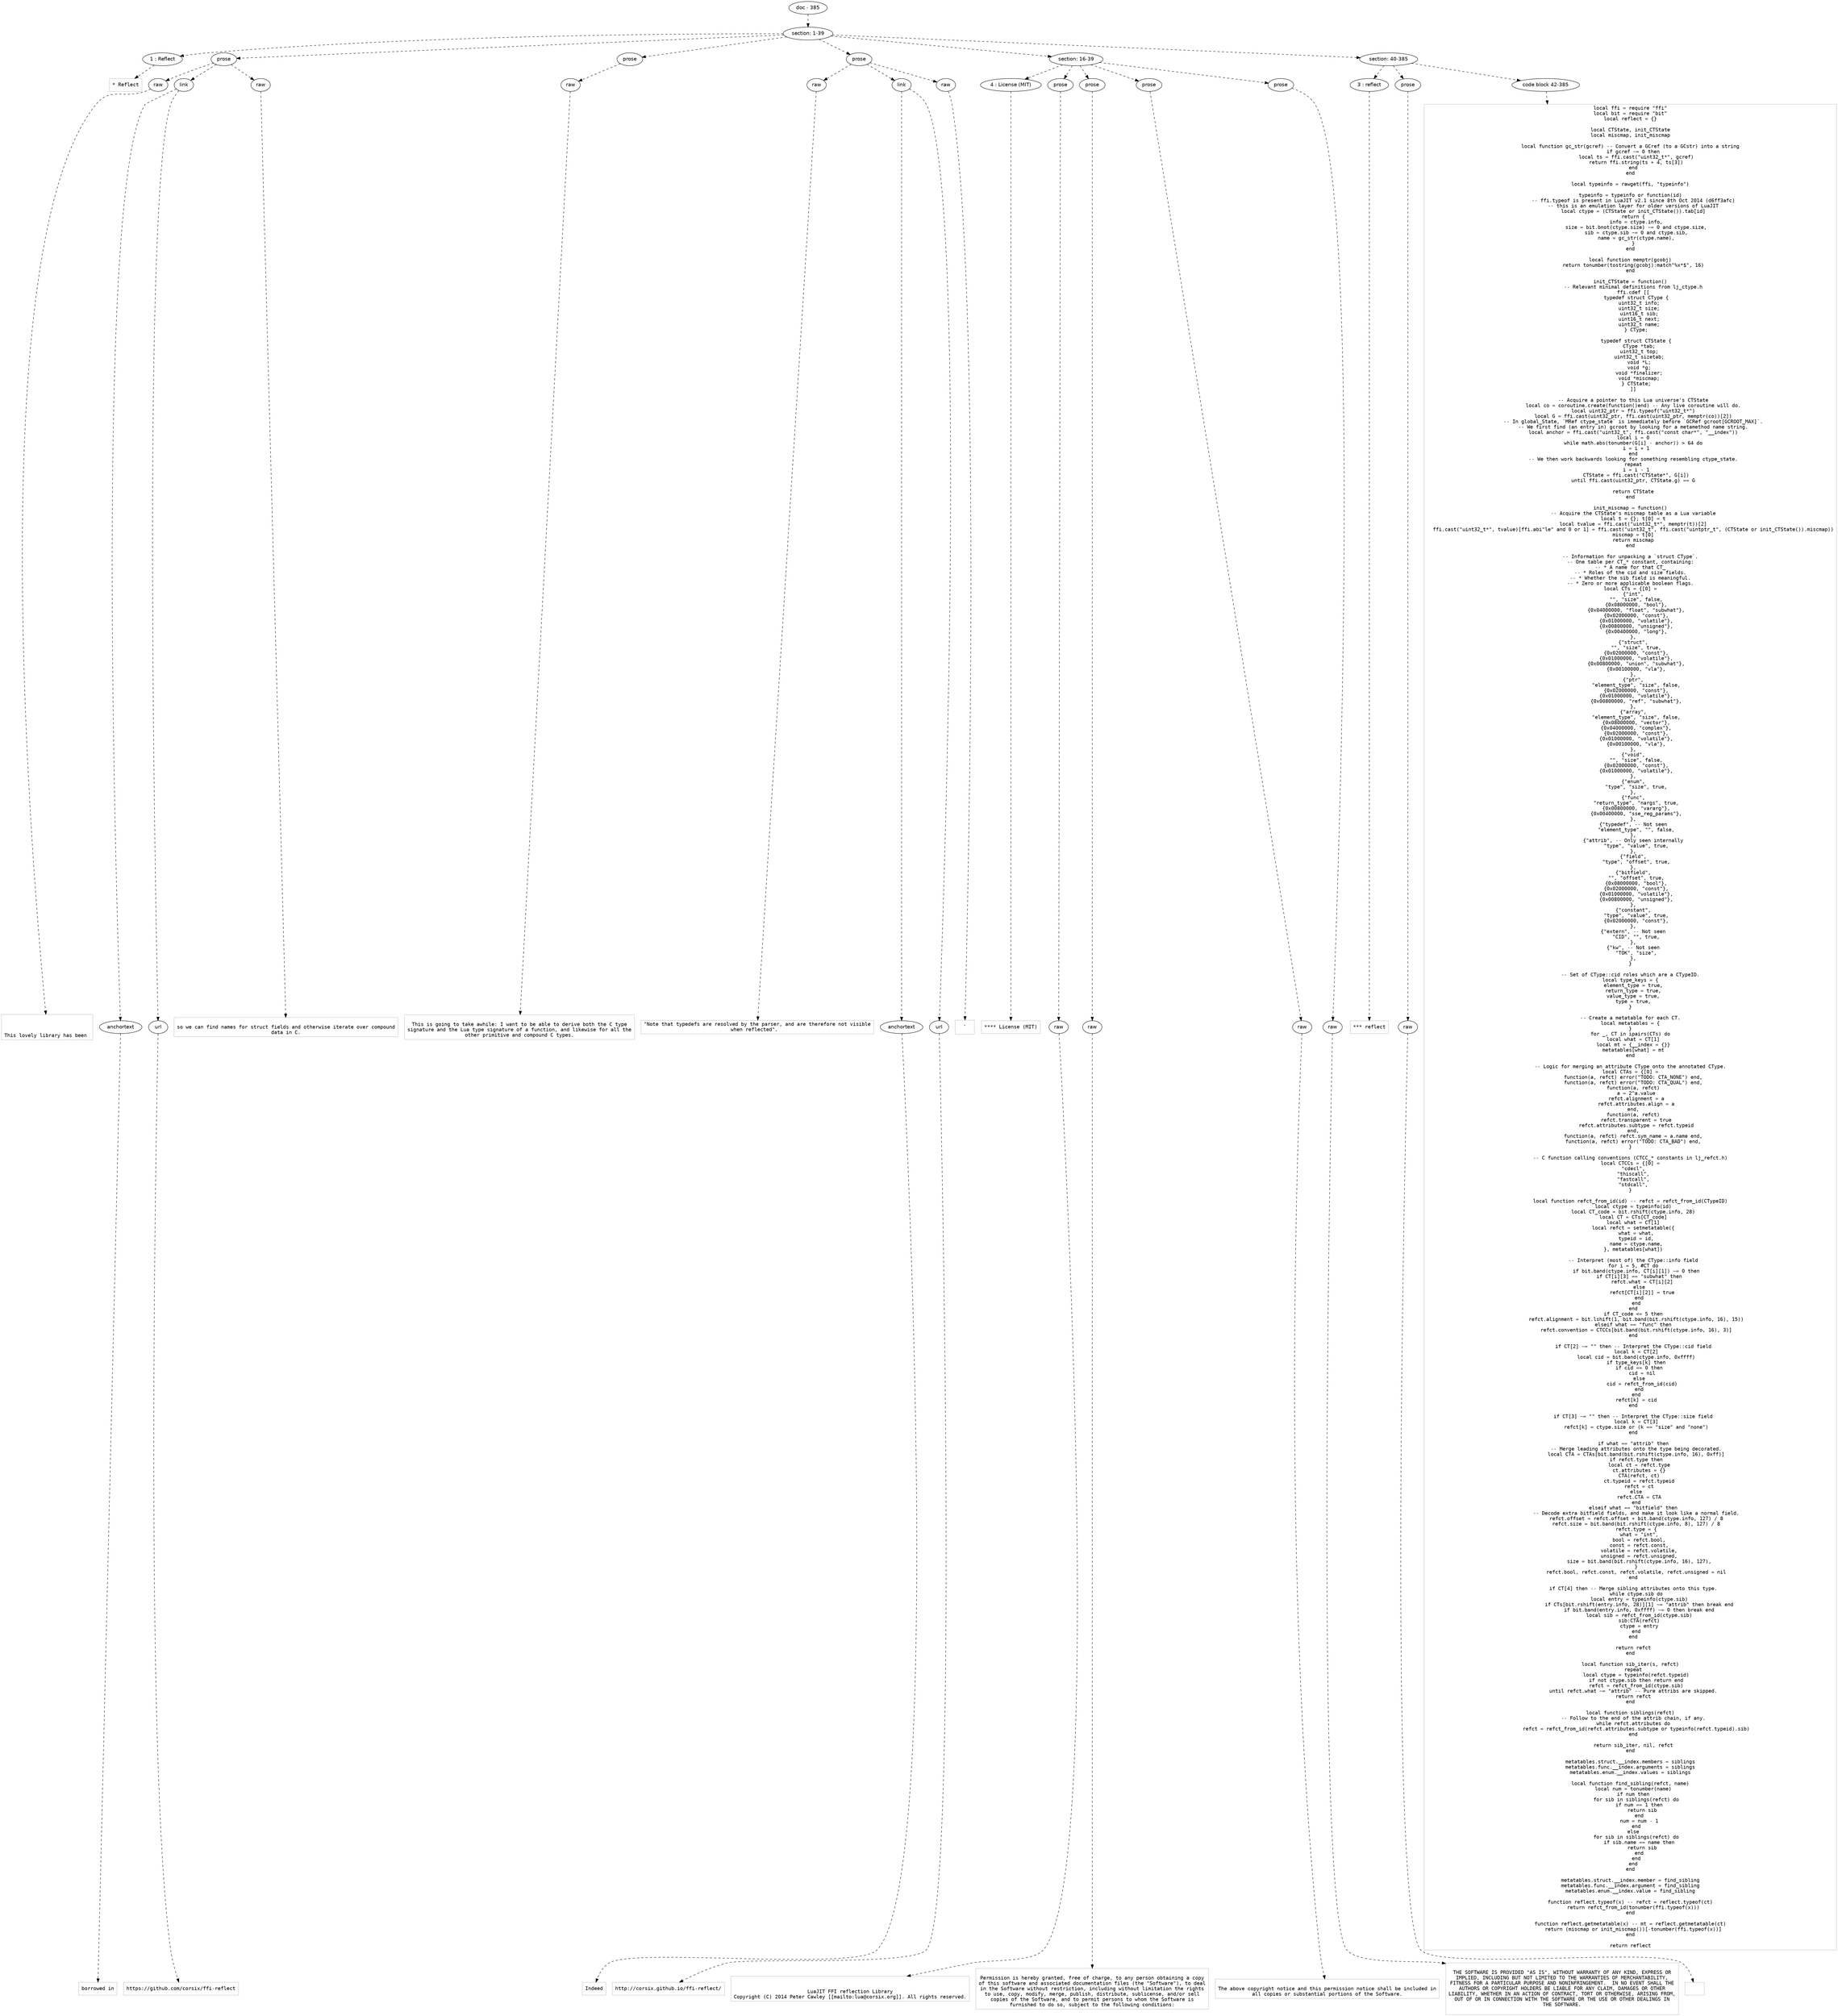 digraph lpegNode {

node [fontname=Helvetica]
edge [style=dashed]

doc_0 [label="doc - 385"]


doc_0 -> { section_1}
{rank=same; section_1}

section_1 [label="section: 1-39"]


// END RANK doc_0

section_1 -> { header_2 prose_3 prose_4 prose_5 section_6 section_7}
{rank=same; header_2 prose_3 prose_4 prose_5 section_6 section_7}

header_2 [label="1 : Reflect"]

prose_3 [label="prose"]

prose_4 [label="prose"]

prose_5 [label="prose"]

section_6 [label="section: 16-39"]

section_7 [label="section: 40-385"]


// END RANK section_1

header_2 -> leaf_8
leaf_8  [color=Gray,shape=rectangle,fontname=Inconsolata,label="* Reflect"]
// END RANK header_2

prose_3 -> { raw_9 link_10 raw_11}
{rank=same; raw_9 link_10 raw_11}

raw_9 [label="raw"]

link_10 [label="link"]

raw_11 [label="raw"]


// END RANK prose_3

raw_9 -> leaf_12
leaf_12  [color=Gray,shape=rectangle,fontname=Inconsolata,label="


This lovely library has been "]
// END RANK raw_9

link_10 -> { anchortext_13 url_14}
{rank=same; anchortext_13 url_14}

anchortext_13 [label="anchortext"]

url_14 [label="url"]


// END RANK link_10

anchortext_13 -> leaf_15
leaf_15  [color=Gray,shape=rectangle,fontname=Inconsolata,label="borrowed in"]
// END RANK anchortext_13

url_14 -> leaf_16
leaf_16  [color=Gray,shape=rectangle,fontname=Inconsolata,label="https://github.com/corsix/ffi-reflect"]
// END RANK url_14

raw_11 -> leaf_17
leaf_17  [color=Gray,shape=rectangle,fontname=Inconsolata,label="
so we can find names for struct fields and otherwise iterate over compound
data in C.
"]
// END RANK raw_11

prose_4 -> { raw_18}
{rank=same; raw_18}

raw_18 [label="raw"]


// END RANK prose_4

raw_18 -> leaf_19
leaf_19  [color=Gray,shape=rectangle,fontname=Inconsolata,label="
This is going to take awhile: I want to be able to derive both the C type
signature and the Lua type signature of a function, and likewise for all the
other primitive and compound C types.
"]
// END RANK raw_18

prose_5 -> { raw_20 link_21 raw_22}
{rank=same; raw_20 link_21 raw_22}

raw_20 [label="raw"]

link_21 [label="link"]

raw_22 [label="raw"]


// END RANK prose_5

raw_20 -> leaf_23
leaf_23  [color=Gray,shape=rectangle,fontname=Inconsolata,label="
\"Note that typedefs are resolved by the parser, and are therefore not visible
when reflected\".  "]
// END RANK raw_20

link_21 -> { anchortext_24 url_25}
{rank=same; anchortext_24 url_25}

anchortext_24 [label="anchortext"]

url_25 [label="url"]


// END RANK link_21

anchortext_24 -> leaf_26
leaf_26  [color=Gray,shape=rectangle,fontname=Inconsolata,label="Indeed"]
// END RANK anchortext_24

url_25 -> leaf_27
leaf_27  [color=Gray,shape=rectangle,fontname=Inconsolata,label="http://corsix.github.io/ffi-reflect/"]
// END RANK url_25

raw_22 -> leaf_28
leaf_28  [color=Gray,shape=rectangle,fontname=Inconsolata,label=".

"]
// END RANK raw_22

section_6 -> { header_29 prose_30 prose_31 prose_32 prose_33}
{rank=same; header_29 prose_30 prose_31 prose_32 prose_33}

header_29 [label="4 : License (MIT)"]

prose_30 [label="prose"]

prose_31 [label="prose"]

prose_32 [label="prose"]

prose_33 [label="prose"]


// END RANK section_6

header_29 -> leaf_34
leaf_34  [color=Gray,shape=rectangle,fontname=Inconsolata,label="**** License (MIT)"]
// END RANK header_29

prose_30 -> { raw_35}
{rank=same; raw_35}

raw_35 [label="raw"]


// END RANK prose_30

raw_35 -> leaf_36
leaf_36  [color=Gray,shape=rectangle,fontname=Inconsolata,label="

LuaJIT FFI reflection Library
Copyright (C) 2014 Peter Cawley [[mailto:lua@corsix.org]]. All rights reserved.
"]
// END RANK raw_35

prose_31 -> { raw_37}
{rank=same; raw_37}

raw_37 [label="raw"]


// END RANK prose_31

raw_37 -> leaf_38
leaf_38  [color=Gray,shape=rectangle,fontname=Inconsolata,label="
Permission is hereby granted, free of charge, to any person obtaining a copy
of this software and associated documentation files (the \"Software\"), to deal
in the Software without restriction, including without limitation the rights
to use, copy, modify, merge, publish, distribute, sublicense, and/or sell
copies of the Software, and to permit persons to whom the Software is
furnished to do so, subject to the following conditions:
"]
// END RANK raw_37

prose_32 -> { raw_39}
{rank=same; raw_39}

raw_39 [label="raw"]


// END RANK prose_32

raw_39 -> leaf_40
leaf_40  [color=Gray,shape=rectangle,fontname=Inconsolata,label="
The above copyright notice and this permission notice shall be included in
all copies or substantial portions of the Software.
"]
// END RANK raw_39

prose_33 -> { raw_41}
{rank=same; raw_41}

raw_41 [label="raw"]


// END RANK prose_33

raw_41 -> leaf_42
leaf_42  [color=Gray,shape=rectangle,fontname=Inconsolata,label="
THE SOFTWARE IS PROVIDED \"AS IS\", WITHOUT WARRANTY OF ANY KIND, EXPRESS OR
IMPLIED, INCLUDING BUT NOT LIMITED TO THE WARRANTIES OF MERCHANTABILITY,
FITNESS FOR A PARTICULAR PURPOSE AND NONINFRINGEMENT.  IN NO EVENT SHALL THE
AUTHORS OR COPYRIGHT HOLDERS BE LIABLE FOR ANY CLAIM, DAMAGES OR OTHER
LIABILITY, WHETHER IN AN ACTION OF CONTRACT, TORT OR OTHERWISE, ARISING FROM,
OUT OF OR IN CONNECTION WITH THE SOFTWARE OR THE USE OR OTHER DEALINGS IN
THE SOFTWARE.

"]
// END RANK raw_41

section_7 -> { header_43 prose_44 codeblock_45}
{rank=same; header_43 prose_44 codeblock_45}

header_43 [label="3 : reflect"]

prose_44 [label="prose"]

codeblock_45 [label="code block 42-385"]


// END RANK section_7

header_43 -> leaf_46
leaf_46  [color=Gray,shape=rectangle,fontname=Inconsolata,label="*** reflect"]
// END RANK header_43

prose_44 -> { raw_47}
{rank=same; raw_47}

raw_47 [label="raw"]


// END RANK prose_44

raw_47 -> leaf_48
leaf_48  [color=Gray,shape=rectangle,fontname=Inconsolata,label="
"]
// END RANK raw_47

codeblock_45 -> leaf_49
leaf_49  [color=Gray,shape=rectangle,fontname=Inconsolata,label="local ffi = require \"ffi\"
local bit = require \"bit\"
local reflect = {}

local CTState, init_CTState
local miscmap, init_miscmap

local function gc_str(gcref) -- Convert a GCref (to a GCstr) into a string
  if gcref ~= 0 then
    local ts = ffi.cast(\"uint32_t*\", gcref)
    return ffi.string(ts + 4, ts[3])
  end
end

local typeinfo = rawget(ffi, \"typeinfo\")

typeinfo = typeinfo or function(id)
  -- ffi.typeof is present in LuaJIT v2.1 since 8th Oct 2014 (d6ff3afc)
  -- this is an emulation layer for older versions of LuaJIT
  local ctype = (CTState or init_CTState()).tab[id]
  return {
    info = ctype.info,
    size = bit.bnot(ctype.size) ~= 0 and ctype.size,
    sib = ctype.sib ~= 0 and ctype.sib,
    name = gc_str(ctype.name),
  }
end

local function memptr(gcobj)
  return tonumber(tostring(gcobj):match\"%x*$\", 16)
end

init_CTState = function()
  -- Relevant minimal definitions from lj_ctype.h
  ffi.cdef [[
    typedef struct CType {
      uint32_t info;
      uint32_t size;
      uint16_t sib;
      uint16_t next;
      uint32_t name;
    } CType;

    typedef struct CTState {
      CType *tab;
      uint32_t top;
      uint32_t sizetab;
      void *L;
      void *g;
      void *finalizer;
      void *miscmap;
    } CTState;
  ]]

  -- Acquire a pointer to this Lua universe's CTState
  local co = coroutine.create(function()end) -- Any live coroutine will do.
  local uint32_ptr = ffi.typeof(\"uint32_t*\")
  local G = ffi.cast(uint32_ptr, ffi.cast(uint32_ptr, memptr(co))[2])
  -- In global_State, `MRef ctype_state` is immediately before `GCRef gcroot[GCROOT_MAX]`.
  -- We first find (an entry in) gcroot by looking for a metamethod name string.
  local anchor = ffi.cast(\"uint32_t\", ffi.cast(\"const char*\", \"__index\"))
  local i = 0
  while math.abs(tonumber(G[i] - anchor)) > 64 do
    i = i + 1
  end
  -- We then work backwards looking for something resembling ctype_state.
  repeat
    i = i - 1
    CTState = ffi.cast(\"CTState*\", G[i])
  until ffi.cast(uint32_ptr, CTState.g) == G

  return CTState
end

init_miscmap = function()
  -- Acquire the CTState's miscmap table as a Lua variable
  local t = {}; t[0] = t
  local tvalue = ffi.cast(\"uint32_t*\", memptr(t))[2]
  ffi.cast(\"uint32_t*\", tvalue)[ffi.abi\"le\" and 0 or 1] = ffi.cast(\"uint32_t\", ffi.cast(\"uintptr_t\", (CTState or init_CTState()).miscmap))
  miscmap = t[0]
  return miscmap
end

-- Information for unpacking a `struct CType`.
-- One table per CT_* constant, containing:
-- * A name for that CT_
-- * Roles of the cid and size fields.
-- * Whether the sib field is meaningful.
-- * Zero or more applicable boolean flags.
local CTs = {[0] =
  {\"int\",
    \"\", \"size\", false,
    {0x08000000, \"bool\"},
    {0x04000000, \"float\", \"subwhat\"},
    {0x02000000, \"const\"},
    {0x01000000, \"volatile\"},
    {0x00800000, \"unsigned\"},
    {0x00400000, \"long\"},
  },
  {\"struct\",
    \"\", \"size\", true,
    {0x02000000, \"const\"},
    {0x01000000, \"volatile\"},
    {0x00800000, \"union\", \"subwhat\"},
    {0x00100000, \"vla\"},
  },
  {\"ptr\",
    \"element_type\", \"size\", false,
    {0x02000000, \"const\"},
    {0x01000000, \"volatile\"},
    {0x00800000, \"ref\", \"subwhat\"},
  },
  {\"array\",
    \"element_type\", \"size\", false,
    {0x08000000, \"vector\"},
    {0x04000000, \"complex\"},
    {0x02000000, \"const\"},
    {0x01000000, \"volatile\"},
    {0x00100000, \"vla\"},
  },
  {\"void\",
    \"\", \"size\", false,
    {0x02000000, \"const\"},
    {0x01000000, \"volatile\"},
  },
  {\"enum\",
    \"type\", \"size\", true,
  },
  {\"func\",
    \"return_type\", \"nargs\", true,
    {0x00800000, \"vararg\"},
    {0x00400000, \"sse_reg_params\"},
  },
  {\"typedef\", -- Not seen
    \"element_type\", \"\", false,
  },
  {\"attrib\", -- Only seen internally
    \"type\", \"value\", true,
  },
  {\"field\",
    \"type\", \"offset\", true,
  },
  {\"bitfield\",
    \"\", \"offset\", true,
    {0x08000000, \"bool\"},
    {0x02000000, \"const\"},
    {0x01000000, \"volatile\"},
    {0x00800000, \"unsigned\"},
  },
  {\"constant\",
    \"type\", \"value\", true,
    {0x02000000, \"const\"},
  },
  {\"extern\", -- Not seen
    \"CID\", \"\", true,
  },
  {\"kw\", -- Not seen
    \"TOK\", \"size\",
  },
}

-- Set of CType::cid roles which are a CTypeID.
local type_keys = {
  element_type = true,
  return_type = true,
  value_type = true,
  type = true,
}

-- Create a metatable for each CT.
local metatables = {
}
for _, CT in ipairs(CTs) do
  local what = CT[1]
  local mt = {__index = {}}
  metatables[what] = mt
end

-- Logic for merging an attribute CType onto the annotated CType.
local CTAs = {[0] =
  function(a, refct) error(\"TODO: CTA_NONE\") end,
  function(a, refct) error(\"TODO: CTA_QUAL\") end,
  function(a, refct)
    a = 2^a.value
    refct.alignment = a
    refct.attributes.align = a
  end,
  function(a, refct)
    refct.transparent = true
    refct.attributes.subtype = refct.typeid
  end,
  function(a, refct) refct.sym_name = a.name end,
  function(a, refct) error(\"TODO: CTA_BAD\") end,
}

-- C function calling conventions (CTCC_* constants in lj_refct.h)
local CTCCs = {[0] =
  \"cdecl\",
  \"thiscall\",
  \"fastcall\",
  \"stdcall\",
}

local function refct_from_id(id) -- refct = refct_from_id(CTypeID)
  local ctype = typeinfo(id)
  local CT_code = bit.rshift(ctype.info, 28)
  local CT = CTs[CT_code]
  local what = CT[1]
  local refct = setmetatable({
    what = what,
    typeid = id,
    name = ctype.name,
  }, metatables[what])

  -- Interpret (most of) the CType::info field
  for i = 5, #CT do
    if bit.band(ctype.info, CT[i][1]) ~= 0 then
      if CT[i][3] == \"subwhat\" then
        refct.what = CT[i][2]
      else
        refct[CT[i][2]] = true
      end
    end
  end
  if CT_code <= 5 then
    refct.alignment = bit.lshift(1, bit.band(bit.rshift(ctype.info, 16), 15))
  elseif what == \"func\" then
    refct.convention = CTCCs[bit.band(bit.rshift(ctype.info, 16), 3)]
  end

  if CT[2] ~= \"\" then -- Interpret the CType::cid field
    local k = CT[2]
    local cid = bit.band(ctype.info, 0xffff)
    if type_keys[k] then
      if cid == 0 then
        cid = nil
      else
        cid = refct_from_id(cid)
      end
    end
    refct[k] = cid
  end

  if CT[3] ~= \"\" then -- Interpret the CType::size field
    local k = CT[3]
    refct[k] = ctype.size or (k == \"size\" and \"none\")
  end

  if what == \"attrib\" then
    -- Merge leading attributes onto the type being decorated.
    local CTA = CTAs[bit.band(bit.rshift(ctype.info, 16), 0xff)]
    if refct.type then
      local ct = refct.type
      ct.attributes = {}
      CTA(refct, ct)
      ct.typeid = refct.typeid
      refct = ct
    else
      refct.CTA = CTA
    end
  elseif what == \"bitfield\" then
    -- Decode extra bitfield fields, and make it look like a normal field.
    refct.offset = refct.offset + bit.band(ctype.info, 127) / 8
    refct.size = bit.band(bit.rshift(ctype.info, 8), 127) / 8
    refct.type = {
      what = \"int\",
      bool = refct.bool,
      const = refct.const,
      volatile = refct.volatile,
      unsigned = refct.unsigned,
      size = bit.band(bit.rshift(ctype.info, 16), 127),
    }
    refct.bool, refct.const, refct.volatile, refct.unsigned = nil
  end

  if CT[4] then -- Merge sibling attributes onto this type.
    while ctype.sib do
      local entry = typeinfo(ctype.sib)
      if CTs[bit.rshift(entry.info, 28)][1] ~= \"attrib\" then break end
      if bit.band(entry.info, 0xffff) ~= 0 then break end
      local sib = refct_from_id(ctype.sib)
      sib:CTA(refct)
      ctype = entry
    end
  end

  return refct
end

local function sib_iter(s, refct)
  repeat
    local ctype = typeinfo(refct.typeid)
    if not ctype.sib then return end
    refct = refct_from_id(ctype.sib)
  until refct.what ~= \"attrib\" -- Pure attribs are skipped.
  return refct
end

local function siblings(refct)
  -- Follow to the end of the attrib chain, if any.
  while refct.attributes do
    refct = refct_from_id(refct.attributes.subtype or typeinfo(refct.typeid).sib)
  end

  return sib_iter, nil, refct
end

metatables.struct.__index.members = siblings
metatables.func.__index.arguments = siblings
metatables.enum.__index.values = siblings

local function find_sibling(refct, name)
  local num = tonumber(name)
  if num then
    for sib in siblings(refct) do
      if num == 1 then
        return sib
      end
      num = num - 1
    end
  else
    for sib in siblings(refct) do
      if sib.name == name then
        return sib
      end
    end
  end
end

metatables.struct.__index.member = find_sibling
metatables.func.__index.argument = find_sibling
metatables.enum.__index.value = find_sibling

function reflect.typeof(x) -- refct = reflect.typeof(ct)
  return refct_from_id(tonumber(ffi.typeof(x)))
end

function reflect.getmetatable(x) -- mt = reflect.getmetatable(ct)
  return (miscmap or init_miscmap())[-tonumber(ffi.typeof(x))]
end

return reflect"]
// END RANK codeblock_45


}
